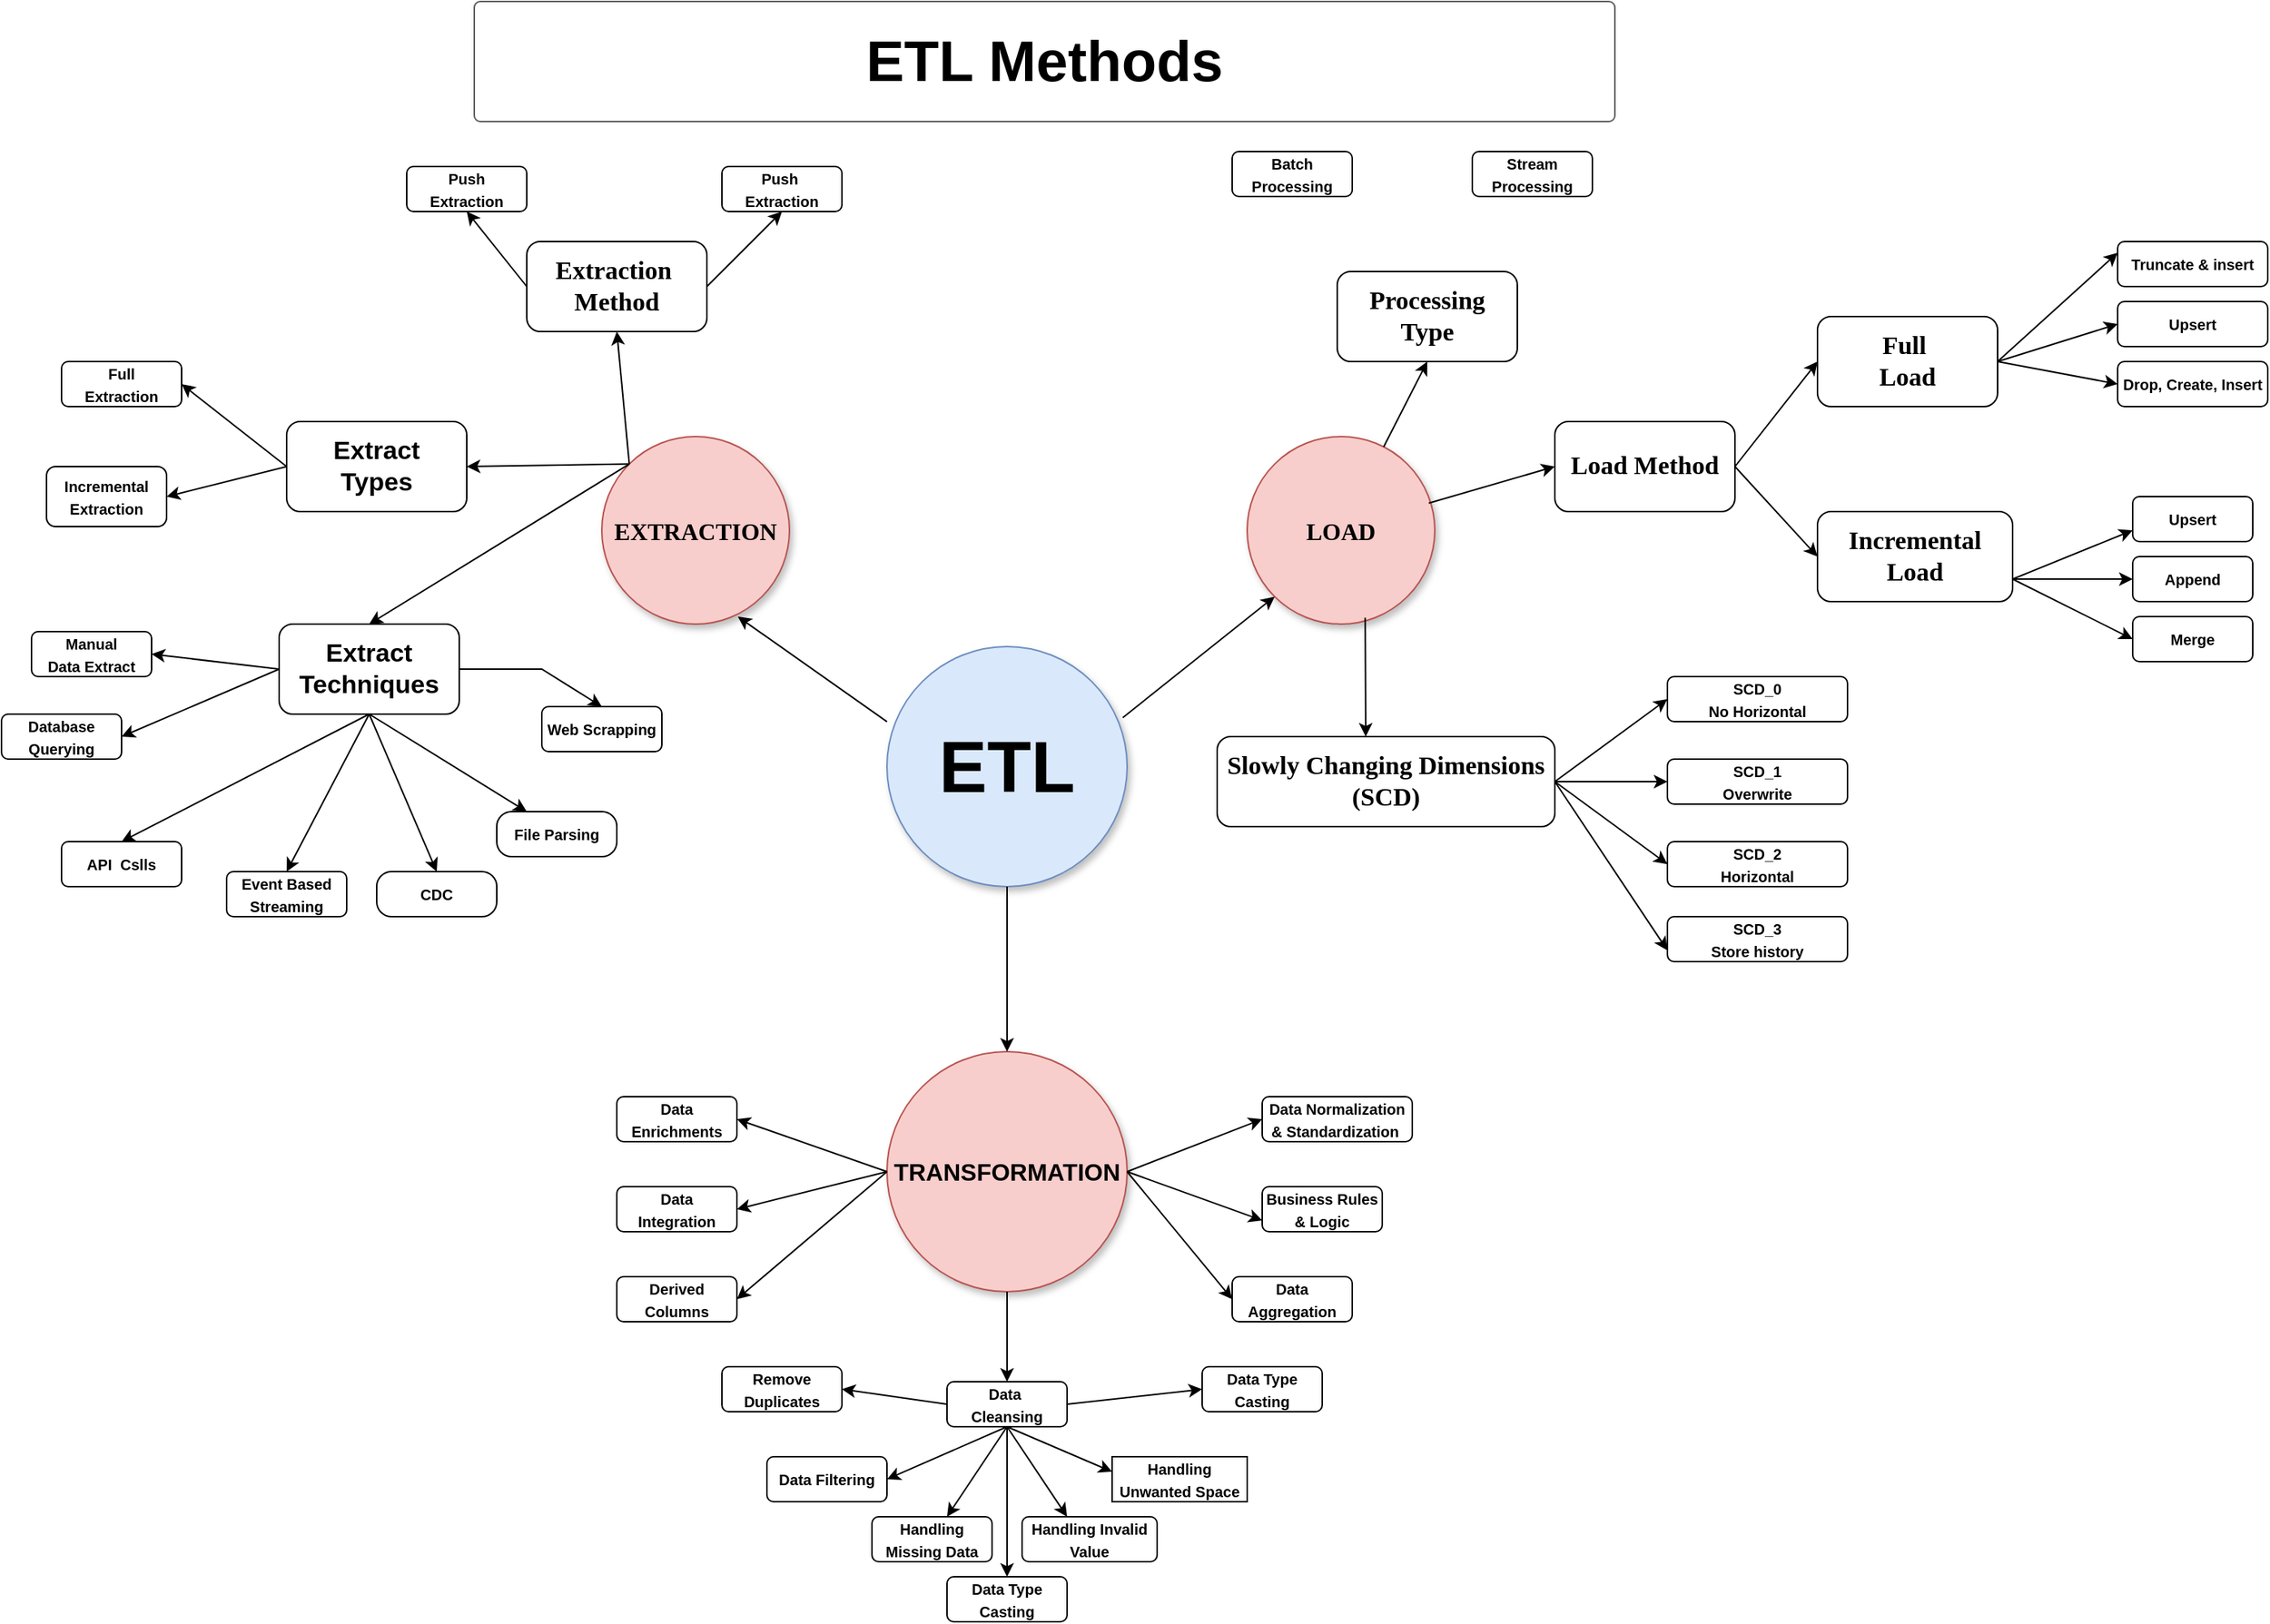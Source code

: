 <mxfile version="28.2.5">
  <diagram name="Page-1" id="6woV67Nvl-v79f2rpqvP">
    <mxGraphModel dx="1429" dy="809" grid="1" gridSize="10" guides="1" tooltips="1" connect="1" arrows="1" fold="1" page="1" pageScale="1" pageWidth="850" pageHeight="1100" math="0" shadow="0">
      <root>
        <mxCell id="0" />
        <mxCell id="1" parent="0" />
        <mxCell id="5tzD10YLgb73ClGAMn7X-1" value="" style="rounded=1;whiteSpace=wrap;html=1;fillColor=none;strokeColor=#5C5C5C;strokeWidth=1;arcSize=5;" vertex="1" parent="1">
          <mxGeometry x="495" y="10" width="760" height="80" as="geometry" />
        </mxCell>
        <mxCell id="5tzD10YLgb73ClGAMn7X-2" value="&lt;div style=&quot;text-align: left;&quot;&gt;&lt;span style=&quot;background-color: initial; font-size: 38px;&quot;&gt;&lt;b&gt;ETL Methods&lt;/b&gt;&lt;/span&gt;&lt;/div&gt;" style="text;html=1;strokeColor=none;fillColor=none;align=center;verticalAlign=middle;whiteSpace=wrap;rounded=0;" vertex="1" parent="1">
          <mxGeometry x="590" y="25" width="570" height="50" as="geometry" />
        </mxCell>
        <mxCell id="5tzD10YLgb73ClGAMn7X-4" value="&lt;b style=&quot;&quot;&gt;&lt;font style=&quot;font-size: 48px;&quot;&gt;ETL&lt;/font&gt;&lt;/b&gt;" style="ellipse;whiteSpace=wrap;html=1;aspect=fixed;fillColor=#dae8fc;strokeColor=#6c8ebf;shadow=1;" vertex="1" parent="1">
          <mxGeometry x="770" y="440" width="160" height="160" as="geometry" />
        </mxCell>
        <mxCell id="5tzD10YLgb73ClGAMn7X-6" value="&lt;font style=&quot;font-size: 16px;&quot; face=&quot;Times New Roman&quot;&gt;&lt;b&gt;LOAD&lt;/b&gt;&lt;/font&gt;" style="ellipse;whiteSpace=wrap;html=1;aspect=fixed;fillColor=#f8cecc;shadow=1;strokeColor=#b85450;" vertex="1" parent="1">
          <mxGeometry x="1010" y="300" width="125" height="125" as="geometry" />
        </mxCell>
        <mxCell id="5tzD10YLgb73ClGAMn7X-7" value="&lt;font face=&quot;Times New Roman&quot; style=&quot;font-size: 16px;&quot;&gt;&lt;b style=&quot;&quot;&gt;EXTRACTION&lt;/b&gt;&lt;/font&gt;" style="ellipse;whiteSpace=wrap;html=1;aspect=fixed;fillColor=#f8cecc;shadow=1;strokeColor=#b85450;" vertex="1" parent="1">
          <mxGeometry x="580" y="300" width="125" height="125" as="geometry" />
        </mxCell>
        <mxCell id="5tzD10YLgb73ClGAMn7X-9" value="" style="endArrow=classic;html=1;rounded=0;entryX=0;entryY=1;entryDx=0;entryDy=0;exitX=0.982;exitY=0.296;exitDx=0;exitDy=0;exitPerimeter=0;" edge="1" parent="1" source="5tzD10YLgb73ClGAMn7X-4" target="5tzD10YLgb73ClGAMn7X-6">
          <mxGeometry width="50" height="50" relative="1" as="geometry">
            <mxPoint x="930" y="570" as="sourcePoint" />
            <mxPoint x="1064" y="425" as="targetPoint" />
          </mxGeometry>
        </mxCell>
        <mxCell id="5tzD10YLgb73ClGAMn7X-10" value="" style="endArrow=classic;html=1;rounded=0;entryX=0.725;entryY=0.96;entryDx=0;entryDy=0;entryPerimeter=0;exitX=0;exitY=0.313;exitDx=0;exitDy=0;exitPerimeter=0;" edge="1" parent="1" source="5tzD10YLgb73ClGAMn7X-4" target="5tzD10YLgb73ClGAMn7X-7">
          <mxGeometry width="50" height="50" relative="1" as="geometry">
            <mxPoint x="790" y="570" as="sourcePoint" />
            <mxPoint x="844" y="480" as="targetPoint" />
            <Array as="points" />
          </mxGeometry>
        </mxCell>
        <mxCell id="5tzD10YLgb73ClGAMn7X-11" value="&lt;font style=&quot;font-size: 16px;&quot;&gt;&lt;b&gt;TRANSFORMATION&lt;/b&gt;&lt;/font&gt;" style="ellipse;whiteSpace=wrap;html=1;aspect=fixed;fillColor=#f8cecc;strokeColor=#b85450;shadow=1;" vertex="1" parent="1">
          <mxGeometry x="770" y="710" width="160" height="160" as="geometry" />
        </mxCell>
        <mxCell id="5tzD10YLgb73ClGAMn7X-13" value="&lt;b&gt;&lt;font style=&quot;font-size: 10px;&quot;&gt;Data&lt;/font&gt;&lt;/b&gt;&lt;div&gt;&lt;b&gt;&lt;font style=&quot;font-size: 10px;&quot;&gt;Enrichments&lt;/font&gt;&lt;/b&gt;&lt;/div&gt;" style="rounded=1;whiteSpace=wrap;html=1;fillColor=none;" vertex="1" parent="1">
          <mxGeometry x="590" y="740" width="80" height="30" as="geometry" />
        </mxCell>
        <mxCell id="5tzD10YLgb73ClGAMn7X-14" value="&lt;font size=&quot;1&quot;&gt;&lt;b&gt;Data Normalization&lt;/b&gt;&lt;/font&gt;&lt;div&gt;&lt;b&gt;&lt;font size=&quot;1&quot;&gt;&amp;amp;&amp;nbsp;&lt;/font&gt;&lt;span style=&quot;font-size: x-small; background-color: transparent; color: light-dark(rgb(0, 0, 0), rgb(255, 255, 255));&quot;&gt;Standardization&amp;nbsp;&lt;/span&gt;&lt;/b&gt;&lt;/div&gt;" style="rounded=1;whiteSpace=wrap;html=1;fillColor=none;" vertex="1" parent="1">
          <mxGeometry x="1020" y="740" width="100" height="30" as="geometry" />
        </mxCell>
        <mxCell id="5tzD10YLgb73ClGAMn7X-15" value="&lt;span style=&quot;font-weight: 700;&quot;&gt;&lt;font face=&quot;Helvetica&quot; style=&quot;font-size: 10px;&quot;&gt;Business Rules &amp;amp; Logic&lt;/font&gt;&lt;/span&gt;" style="rounded=1;whiteSpace=wrap;html=1;fillColor=none;" vertex="1" parent="1">
          <mxGeometry x="1020" y="800" width="80" height="30" as="geometry" />
        </mxCell>
        <mxCell id="5tzD10YLgb73ClGAMn7X-16" value="&lt;b&gt;&lt;font style=&quot;font-size: 10px;&quot;&gt;Data&lt;/font&gt;&lt;/b&gt;&lt;div&gt;&lt;b&gt;&lt;font style=&quot;font-size: 10px;&quot;&gt;Integration&lt;/font&gt;&lt;/b&gt;&lt;/div&gt;" style="rounded=1;whiteSpace=wrap;html=1;fillColor=none;" vertex="1" parent="1">
          <mxGeometry x="590" y="800" width="80" height="30" as="geometry" />
        </mxCell>
        <mxCell id="5tzD10YLgb73ClGAMn7X-17" value="&lt;b&gt;&lt;font style=&quot;font-size: 10px;&quot;&gt;Derived&lt;/font&gt;&lt;/b&gt;&lt;div&gt;&lt;b&gt;&lt;font style=&quot;font-size: 10px;&quot;&gt;Columns&lt;/font&gt;&lt;/b&gt;&lt;/div&gt;" style="rounded=1;whiteSpace=wrap;html=1;fillColor=none;" vertex="1" parent="1">
          <mxGeometry x="590" y="860" width="80" height="30" as="geometry" />
        </mxCell>
        <mxCell id="5tzD10YLgb73ClGAMn7X-18" value="&lt;font style=&quot;font-size: 10px;&quot;&gt;&lt;b&gt;Data&amp;nbsp;&lt;/b&gt;&lt;/font&gt;&lt;div&gt;&lt;font style=&quot;font-size: 10px;&quot;&gt;&lt;b&gt;Cleansing&lt;/b&gt;&lt;/font&gt;&lt;/div&gt;" style="rounded=1;whiteSpace=wrap;html=1;fillColor=none;" vertex="1" parent="1">
          <mxGeometry x="810" y="930" width="80" height="30" as="geometry" />
        </mxCell>
        <mxCell id="5tzD10YLgb73ClGAMn7X-19" value="&lt;font style=&quot;font-size: 10px;&quot;&gt;&lt;b&gt;Data&lt;/b&gt;&lt;/font&gt;&lt;div&gt;&lt;font style=&quot;font-size: 10px;&quot;&gt;&lt;b&gt;Aggregation&lt;/b&gt;&lt;/font&gt;&lt;/div&gt;" style="rounded=1;whiteSpace=wrap;html=1;fillColor=none;" vertex="1" parent="1">
          <mxGeometry x="1000" y="860" width="80" height="30" as="geometry" />
        </mxCell>
        <mxCell id="5tzD10YLgb73ClGAMn7X-20" value="" style="endArrow=classic;html=1;rounded=0;exitX=0.5;exitY=1;exitDx=0;exitDy=0;" edge="1" parent="1" source="5tzD10YLgb73ClGAMn7X-4">
          <mxGeometry width="50" height="50" relative="1" as="geometry">
            <mxPoint x="640" y="660" as="sourcePoint" />
            <mxPoint x="850" y="710" as="targetPoint" />
          </mxGeometry>
        </mxCell>
        <mxCell id="5tzD10YLgb73ClGAMn7X-22" value="&lt;font style=&quot;font-size: 10px;&quot;&gt;&lt;b&gt;Remove&lt;/b&gt;&lt;/font&gt;&lt;div&gt;&lt;font style=&quot;font-size: 10px;&quot;&gt;&lt;b&gt;Duplicates&lt;/b&gt;&lt;/font&gt;&lt;/div&gt;" style="rounded=1;whiteSpace=wrap;html=1;fillColor=none;" vertex="1" parent="1">
          <mxGeometry x="660" y="920" width="80" height="30" as="geometry" />
        </mxCell>
        <mxCell id="5tzD10YLgb73ClGAMn7X-23" value="&lt;font style=&quot;font-size: 10px;&quot;&gt;&lt;b&gt;Data Type Casting&lt;/b&gt;&lt;/font&gt;" style="rounded=1;whiteSpace=wrap;html=1;fillColor=none;" vertex="1" parent="1">
          <mxGeometry x="980" y="920" width="80" height="30" as="geometry" />
        </mxCell>
        <mxCell id="5tzD10YLgb73ClGAMn7X-24" value="&lt;font style=&quot;font-size: 10px;&quot;&gt;&lt;b&gt;Handling&lt;/b&gt;&lt;/font&gt;&lt;div&gt;&lt;font style=&quot;font-size: 10px;&quot;&gt;&lt;b&gt;Unwanted Space&lt;/b&gt;&lt;/font&gt;&lt;/div&gt;" style="rounded=1;whiteSpace=wrap;html=1;arcSize=0;fillColor=none;" vertex="1" parent="1">
          <mxGeometry x="920" y="980" width="90" height="30" as="geometry" />
        </mxCell>
        <mxCell id="5tzD10YLgb73ClGAMn7X-25" value="&lt;font style=&quot;font-size: 10px;&quot;&gt;&lt;b&gt;Handling Invalid Value&lt;/b&gt;&lt;/font&gt;" style="rounded=1;whiteSpace=wrap;html=1;fillColor=none;" vertex="1" parent="1">
          <mxGeometry x="860" y="1020" width="90" height="30" as="geometry" />
        </mxCell>
        <mxCell id="5tzD10YLgb73ClGAMn7X-26" value="&lt;font style=&quot;font-size: 10px;&quot;&gt;&lt;b&gt;Handling Missing Data&lt;/b&gt;&lt;/font&gt;" style="rounded=1;whiteSpace=wrap;html=1;fillColor=none;" vertex="1" parent="1">
          <mxGeometry x="760" y="1020" width="80" height="30" as="geometry" />
        </mxCell>
        <mxCell id="5tzD10YLgb73ClGAMn7X-27" value="&lt;font style=&quot;font-size: 10px;&quot;&gt;&lt;b&gt;Data&amp;nbsp;&lt;/b&gt;&lt;/font&gt;&lt;b style=&quot;font-size: 10px; background-color: transparent; color: light-dark(rgb(0, 0, 0), rgb(255, 255, 255));&quot;&gt;Filtering&lt;/b&gt;" style="rounded=1;whiteSpace=wrap;html=1;fillColor=none;" vertex="1" parent="1">
          <mxGeometry x="690" y="980" width="80" height="30" as="geometry" />
        </mxCell>
        <mxCell id="5tzD10YLgb73ClGAMn7X-32" value="&lt;font style=&quot;font-size: 17px;&quot;&gt;&lt;b style=&quot;&quot;&gt;Extract&lt;/b&gt;&lt;/font&gt;&lt;div&gt;&lt;font style=&quot;font-size: 17px;&quot;&gt;&lt;b style=&quot;&quot;&gt;Types&lt;/b&gt;&lt;/font&gt;&lt;/div&gt;" style="rounded=1;whiteSpace=wrap;html=1;fillColor=none;" vertex="1" parent="1">
          <mxGeometry x="370" y="290" width="120" height="60" as="geometry" />
        </mxCell>
        <mxCell id="5tzD10YLgb73ClGAMn7X-33" value="&lt;font style=&quot;font-size: 17px;&quot;&gt;&lt;b style=&quot;&quot;&gt;Extract Techniques&lt;/b&gt;&lt;/font&gt;" style="rounded=1;whiteSpace=wrap;html=1;fillColor=none;" vertex="1" parent="1">
          <mxGeometry x="365" y="425" width="120" height="60" as="geometry" />
        </mxCell>
        <mxCell id="5tzD10YLgb73ClGAMn7X-34" value="&lt;font style=&quot;font-size: 10px;&quot;&gt;&lt;b&gt;File Parsing&lt;/b&gt;&lt;/font&gt;" style="rounded=1;whiteSpace=wrap;html=1;arcSize=33;fillColor=none;" vertex="1" parent="1">
          <mxGeometry x="510" y="550" width="80" height="30" as="geometry" />
        </mxCell>
        <mxCell id="5tzD10YLgb73ClGAMn7X-35" value="&lt;font style=&quot;font-size: 10px;&quot;&gt;&lt;b&gt;Event Based&lt;/b&gt;&lt;/font&gt;&lt;div&gt;&lt;font style=&quot;font-size: 10px;&quot;&gt;&lt;b&gt;Streaming&lt;/b&gt;&lt;/font&gt;&lt;/div&gt;" style="rounded=1;whiteSpace=wrap;html=1;direction=west;fillColor=none;" vertex="1" parent="1">
          <mxGeometry x="330" y="590" width="80" height="30" as="geometry" />
        </mxCell>
        <mxCell id="5tzD10YLgb73ClGAMn7X-36" value="&lt;font style=&quot;font-size: 10px;&quot;&gt;&lt;b&gt;API&amp;nbsp; Cslls&lt;/b&gt;&lt;/font&gt;" style="rounded=1;whiteSpace=wrap;html=1;fillColor=none;" vertex="1" parent="1">
          <mxGeometry x="220" y="570" width="80" height="30" as="geometry" />
        </mxCell>
        <mxCell id="5tzD10YLgb73ClGAMn7X-37" value="&lt;font style=&quot;font-size: 10px;&quot;&gt;&lt;b&gt;Database Querying&lt;/b&gt;&lt;/font&gt;" style="rounded=1;whiteSpace=wrap;html=1;fillColor=none;" vertex="1" parent="1">
          <mxGeometry x="180" y="485" width="80" height="30" as="geometry" />
        </mxCell>
        <mxCell id="5tzD10YLgb73ClGAMn7X-38" value="&lt;font style=&quot;font-size: 10px;&quot;&gt;&lt;b&gt;Manual&lt;/b&gt;&lt;/font&gt;&lt;div&gt;&lt;font style=&quot;font-size: 10px;&quot;&gt;&lt;b&gt;Data Extract&lt;/b&gt;&lt;/font&gt;&lt;/div&gt;" style="rounded=1;whiteSpace=wrap;html=1;fillColor=none;" vertex="1" parent="1">
          <mxGeometry x="200" y="430" width="80" height="30" as="geometry" />
        </mxCell>
        <mxCell id="5tzD10YLgb73ClGAMn7X-39" value="&lt;font style=&quot;font-size: 10px;&quot;&gt;&lt;b&gt;Web Scrapping&lt;/b&gt;&lt;/font&gt;" style="rounded=1;whiteSpace=wrap;html=1;fillColor=none;" vertex="1" parent="1">
          <mxGeometry x="540" y="480" width="80" height="30" as="geometry" />
        </mxCell>
        <mxCell id="5tzD10YLgb73ClGAMn7X-40" value="&lt;font style=&quot;font-size: 10px;&quot;&gt;&lt;b&gt;CDC&lt;/b&gt;&lt;/font&gt;" style="rounded=1;whiteSpace=wrap;html=1;arcSize=33;fillColor=none;" vertex="1" parent="1">
          <mxGeometry x="430" y="590" width="80" height="30" as="geometry" />
        </mxCell>
        <mxCell id="5tzD10YLgb73ClGAMn7X-43" value="&lt;font face=&quot;Verdana&quot; style=&quot;font-size: 17px;&quot;&gt;&lt;b style=&quot;&quot;&gt;Extraction&amp;nbsp;&lt;/b&gt;&lt;/font&gt;&lt;div&gt;&lt;font face=&quot;Verdana&quot; style=&quot;font-size: 17px;&quot;&gt;&lt;b style=&quot;&quot;&gt;Method&lt;/b&gt;&lt;/font&gt;&lt;/div&gt;" style="rounded=1;whiteSpace=wrap;html=1;fillColor=none;" vertex="1" parent="1">
          <mxGeometry x="530" y="170" width="120" height="60" as="geometry" />
        </mxCell>
        <mxCell id="5tzD10YLgb73ClGAMn7X-44" value="&lt;font style=&quot;font-size: 10px;&quot;&gt;&lt;b&gt;Push&lt;/b&gt;&lt;/font&gt;&lt;div&gt;&lt;font style=&quot;font-size: 10px;&quot;&gt;&lt;b&gt;Extraction&lt;/b&gt;&lt;/font&gt;&lt;/div&gt;" style="rounded=1;whiteSpace=wrap;html=1;fillColor=none;" vertex="1" parent="1">
          <mxGeometry x="450" y="120" width="80" height="30" as="geometry" />
        </mxCell>
        <mxCell id="5tzD10YLgb73ClGAMn7X-45" value="&lt;font style=&quot;font-size: 10px;&quot;&gt;&lt;b&gt;Push&amp;nbsp;&lt;/b&gt;&lt;/font&gt;&lt;div&gt;&lt;font style=&quot;font-size: 10px;&quot;&gt;&lt;b&gt;Extraction&lt;/b&gt;&lt;/font&gt;&lt;/div&gt;" style="rounded=1;whiteSpace=wrap;html=1;fillColor=none;" vertex="1" parent="1">
          <mxGeometry x="660" y="120" width="80" height="30" as="geometry" />
        </mxCell>
        <mxCell id="5tzD10YLgb73ClGAMn7X-47" value="&lt;font style=&quot;font-size: 10px;&quot;&gt;&lt;b&gt;Full&lt;/b&gt;&lt;/font&gt;&lt;div&gt;&lt;font style=&quot;font-size: 10px;&quot;&gt;&lt;b&gt;Extraction&lt;/b&gt;&lt;/font&gt;&lt;/div&gt;" style="rounded=1;whiteSpace=wrap;html=1;fillColor=none;" vertex="1" parent="1">
          <mxGeometry x="220" y="250" width="80" height="30" as="geometry" />
        </mxCell>
        <mxCell id="5tzD10YLgb73ClGAMn7X-48" value="&lt;font style=&quot;font-size: 10px;&quot;&gt;&lt;b&gt;Incremental Extraction&lt;/b&gt;&lt;/font&gt;" style="rounded=1;whiteSpace=wrap;html=1;fillColor=none;" vertex="1" parent="1">
          <mxGeometry x="210" y="320" width="80" height="40" as="geometry" />
        </mxCell>
        <mxCell id="5tzD10YLgb73ClGAMn7X-50" value="" style="endArrow=classic;html=1;rounded=0;exitX=1;exitY=0.5;exitDx=0;exitDy=0;entryX=0.5;entryY=0;entryDx=0;entryDy=0;" edge="1" parent="1" source="5tzD10YLgb73ClGAMn7X-33" target="5tzD10YLgb73ClGAMn7X-39">
          <mxGeometry width="50" height="50" relative="1" as="geometry">
            <mxPoint x="820" y="430" as="sourcePoint" />
            <mxPoint x="870" y="380" as="targetPoint" />
            <Array as="points">
              <mxPoint x="540" y="455" />
            </Array>
          </mxGeometry>
        </mxCell>
        <mxCell id="5tzD10YLgb73ClGAMn7X-51" value="" style="endArrow=classic;html=1;rounded=0;exitX=0;exitY=0.5;exitDx=0;exitDy=0;entryX=1;entryY=0.5;entryDx=0;entryDy=0;" edge="1" parent="1" source="5tzD10YLgb73ClGAMn7X-32" target="5tzD10YLgb73ClGAMn7X-48">
          <mxGeometry width="50" height="50" relative="1" as="geometry">
            <mxPoint x="820" y="430" as="sourcePoint" />
            <mxPoint x="870" y="380" as="targetPoint" />
          </mxGeometry>
        </mxCell>
        <mxCell id="5tzD10YLgb73ClGAMn7X-52" value="" style="endArrow=classic;html=1;rounded=0;exitX=0;exitY=0.5;exitDx=0;exitDy=0;entryX=1;entryY=0.5;entryDx=0;entryDy=0;" edge="1" parent="1" source="5tzD10YLgb73ClGAMn7X-32" target="5tzD10YLgb73ClGAMn7X-47">
          <mxGeometry width="50" height="50" relative="1" as="geometry">
            <mxPoint x="820" y="430" as="sourcePoint" />
            <mxPoint x="870" y="380" as="targetPoint" />
          </mxGeometry>
        </mxCell>
        <mxCell id="5tzD10YLgb73ClGAMn7X-54" value="" style="endArrow=classic;html=1;rounded=0;exitX=0;exitY=0.5;exitDx=0;exitDy=0;entryX=0.5;entryY=1;entryDx=0;entryDy=0;" edge="1" parent="1" source="5tzD10YLgb73ClGAMn7X-43" target="5tzD10YLgb73ClGAMn7X-44">
          <mxGeometry width="50" height="50" relative="1" as="geometry">
            <mxPoint x="820" y="430" as="sourcePoint" />
            <mxPoint x="870" y="380" as="targetPoint" />
          </mxGeometry>
        </mxCell>
        <mxCell id="5tzD10YLgb73ClGAMn7X-55" value="" style="endArrow=classic;html=1;rounded=0;exitX=1;exitY=0.5;exitDx=0;exitDy=0;entryX=0.5;entryY=1;entryDx=0;entryDy=0;" edge="1" parent="1" source="5tzD10YLgb73ClGAMn7X-43" target="5tzD10YLgb73ClGAMn7X-45">
          <mxGeometry width="50" height="50" relative="1" as="geometry">
            <mxPoint x="820" y="430" as="sourcePoint" />
            <mxPoint x="870" y="380" as="targetPoint" />
          </mxGeometry>
        </mxCell>
        <mxCell id="5tzD10YLgb73ClGAMn7X-56" value="" style="endArrow=classic;html=1;rounded=0;exitX=0.5;exitY=1;exitDx=0;exitDy=0;entryX=0.5;entryY=0;entryDx=0;entryDy=0;" edge="1" parent="1" source="5tzD10YLgb73ClGAMn7X-33" target="5tzD10YLgb73ClGAMn7X-36">
          <mxGeometry width="50" height="50" relative="1" as="geometry">
            <mxPoint x="820" y="430" as="sourcePoint" />
            <mxPoint x="870" y="380" as="targetPoint" />
          </mxGeometry>
        </mxCell>
        <mxCell id="5tzD10YLgb73ClGAMn7X-57" value="" style="endArrow=classic;html=1;rounded=0;exitX=0.5;exitY=1;exitDx=0;exitDy=0;entryX=0.5;entryY=0;entryDx=0;entryDy=0;" edge="1" parent="1" source="5tzD10YLgb73ClGAMn7X-33" target="5tzD10YLgb73ClGAMn7X-40">
          <mxGeometry width="50" height="50" relative="1" as="geometry">
            <mxPoint x="820" y="430" as="sourcePoint" />
            <mxPoint x="870" y="380" as="targetPoint" />
          </mxGeometry>
        </mxCell>
        <mxCell id="5tzD10YLgb73ClGAMn7X-58" value="" style="endArrow=classic;html=1;rounded=0;entryX=0.25;entryY=0;entryDx=0;entryDy=0;exitX=0.5;exitY=1;exitDx=0;exitDy=0;" edge="1" parent="1" source="5tzD10YLgb73ClGAMn7X-33" target="5tzD10YLgb73ClGAMn7X-34">
          <mxGeometry width="50" height="50" relative="1" as="geometry">
            <mxPoint x="430" y="490" as="sourcePoint" />
            <mxPoint x="870" y="380" as="targetPoint" />
          </mxGeometry>
        </mxCell>
        <mxCell id="5tzD10YLgb73ClGAMn7X-59" value="" style="endArrow=classic;html=1;rounded=0;entryX=0.5;entryY=1;entryDx=0;entryDy=0;exitX=0.5;exitY=1;exitDx=0;exitDy=0;" edge="1" parent="1" source="5tzD10YLgb73ClGAMn7X-33" target="5tzD10YLgb73ClGAMn7X-35">
          <mxGeometry width="50" height="50" relative="1" as="geometry">
            <mxPoint x="420" y="490" as="sourcePoint" />
            <mxPoint x="360" y="665" as="targetPoint" />
          </mxGeometry>
        </mxCell>
        <mxCell id="5tzD10YLgb73ClGAMn7X-60" value="" style="endArrow=classic;html=1;rounded=0;exitX=0;exitY=0.5;exitDx=0;exitDy=0;entryX=1;entryY=0.5;entryDx=0;entryDy=0;exitPerimeter=0;" edge="1" parent="1" source="5tzD10YLgb73ClGAMn7X-33" target="5tzD10YLgb73ClGAMn7X-38">
          <mxGeometry width="50" height="50" relative="1" as="geometry">
            <mxPoint x="380" y="440" as="sourcePoint" />
            <mxPoint x="310" y="475" as="targetPoint" />
          </mxGeometry>
        </mxCell>
        <mxCell id="5tzD10YLgb73ClGAMn7X-61" value="" style="endArrow=classic;html=1;rounded=0;exitX=0;exitY=0.5;exitDx=0;exitDy=0;entryX=1;entryY=0.5;entryDx=0;entryDy=0;" edge="1" parent="1" source="5tzD10YLgb73ClGAMn7X-33" target="5tzD10YLgb73ClGAMn7X-37">
          <mxGeometry width="50" height="50" relative="1" as="geometry">
            <mxPoint x="330" y="530" as="sourcePoint" />
            <mxPoint x="260" y="565" as="targetPoint" />
          </mxGeometry>
        </mxCell>
        <mxCell id="5tzD10YLgb73ClGAMn7X-62" value="" style="endArrow=classic;html=1;rounded=0;exitX=0;exitY=0.5;exitDx=0;exitDy=0;entryX=1;entryY=0.5;entryDx=0;entryDy=0;" edge="1" parent="1" source="5tzD10YLgb73ClGAMn7X-11" target="5tzD10YLgb73ClGAMn7X-13">
          <mxGeometry width="50" height="50" relative="1" as="geometry">
            <mxPoint x="820" y="650" as="sourcePoint" />
            <mxPoint x="870" y="600" as="targetPoint" />
          </mxGeometry>
        </mxCell>
        <mxCell id="5tzD10YLgb73ClGAMn7X-63" value="" style="endArrow=classic;html=1;rounded=0;exitX=0;exitY=0.5;exitDx=0;exitDy=0;entryX=1;entryY=0.5;entryDx=0;entryDy=0;" edge="1" parent="1" source="5tzD10YLgb73ClGAMn7X-11" target="5tzD10YLgb73ClGAMn7X-16">
          <mxGeometry width="50" height="50" relative="1" as="geometry">
            <mxPoint x="780" y="830" as="sourcePoint" />
            <mxPoint x="710" y="865" as="targetPoint" />
          </mxGeometry>
        </mxCell>
        <mxCell id="5tzD10YLgb73ClGAMn7X-64" value="" style="endArrow=classic;html=1;rounded=0;exitX=0;exitY=0.5;exitDx=0;exitDy=0;entryX=1;entryY=0.5;entryDx=0;entryDy=0;" edge="1" parent="1" source="5tzD10YLgb73ClGAMn7X-11" target="5tzD10YLgb73ClGAMn7X-17">
          <mxGeometry width="50" height="50" relative="1" as="geometry">
            <mxPoint x="770" y="800" as="sourcePoint" />
            <mxPoint x="700" y="835" as="targetPoint" />
          </mxGeometry>
        </mxCell>
        <mxCell id="5tzD10YLgb73ClGAMn7X-66" value="" style="endArrow=classic;html=1;rounded=0;entryX=0.5;entryY=0;entryDx=0;entryDy=0;exitX=0.5;exitY=1;exitDx=0;exitDy=0;" edge="1" parent="1" source="5tzD10YLgb73ClGAMn7X-11" target="5tzD10YLgb73ClGAMn7X-18">
          <mxGeometry width="50" height="50" relative="1" as="geometry">
            <mxPoint x="1280" y="700" as="sourcePoint" />
            <mxPoint x="870" y="600" as="targetPoint" />
          </mxGeometry>
        </mxCell>
        <mxCell id="5tzD10YLgb73ClGAMn7X-67" value="" style="endArrow=classic;html=1;rounded=0;entryX=0;entryY=0.5;entryDx=0;entryDy=0;exitX=1;exitY=0.5;exitDx=0;exitDy=0;" edge="1" parent="1" source="5tzD10YLgb73ClGAMn7X-11" target="5tzD10YLgb73ClGAMn7X-19">
          <mxGeometry width="50" height="50" relative="1" as="geometry">
            <mxPoint x="950" y="860" as="sourcePoint" />
            <mxPoint x="950" y="920" as="targetPoint" />
          </mxGeometry>
        </mxCell>
        <mxCell id="5tzD10YLgb73ClGAMn7X-68" value="" style="endArrow=classic;html=1;rounded=0;entryX=0;entryY=0.75;entryDx=0;entryDy=0;exitX=1;exitY=0.5;exitDx=0;exitDy=0;" edge="1" parent="1" source="5tzD10YLgb73ClGAMn7X-11" target="5tzD10YLgb73ClGAMn7X-15">
          <mxGeometry width="50" height="50" relative="1" as="geometry">
            <mxPoint x="970" y="810" as="sourcePoint" />
            <mxPoint x="970" y="870" as="targetPoint" />
          </mxGeometry>
        </mxCell>
        <mxCell id="5tzD10YLgb73ClGAMn7X-69" value="" style="endArrow=classic;html=1;rounded=0;entryX=0;entryY=0.5;entryDx=0;entryDy=0;exitX=1;exitY=0.5;exitDx=0;exitDy=0;" edge="1" parent="1" source="5tzD10YLgb73ClGAMn7X-11" target="5tzD10YLgb73ClGAMn7X-14">
          <mxGeometry width="50" height="50" relative="1" as="geometry">
            <mxPoint x="960" y="800" as="sourcePoint" />
            <mxPoint x="960" y="860" as="targetPoint" />
          </mxGeometry>
        </mxCell>
        <mxCell id="5tzD10YLgb73ClGAMn7X-70" value="" style="endArrow=classic;html=1;rounded=0;exitX=0.5;exitY=1;exitDx=0;exitDy=0;" edge="1" parent="1" source="5tzD10YLgb73ClGAMn7X-18">
          <mxGeometry width="50" height="50" relative="1" as="geometry">
            <mxPoint x="850" y="1000" as="sourcePoint" />
            <mxPoint x="810" y="1020" as="targetPoint" />
          </mxGeometry>
        </mxCell>
        <mxCell id="5tzD10YLgb73ClGAMn7X-71" value="" style="endArrow=classic;html=1;rounded=0;exitX=0.5;exitY=1;exitDx=0;exitDy=0;" edge="1" parent="1" source="5tzD10YLgb73ClGAMn7X-18">
          <mxGeometry width="50" height="50" relative="1" as="geometry">
            <mxPoint x="930" y="990" as="sourcePoint" />
            <mxPoint x="890" y="1020" as="targetPoint" />
          </mxGeometry>
        </mxCell>
        <mxCell id="5tzD10YLgb73ClGAMn7X-72" value="" style="endArrow=classic;html=1;rounded=0;entryX=0;entryY=0.333;entryDx=0;entryDy=0;exitX=0.5;exitY=1;exitDx=0;exitDy=0;entryPerimeter=0;" edge="1" parent="1" source="5tzD10YLgb73ClGAMn7X-18" target="5tzD10YLgb73ClGAMn7X-24">
          <mxGeometry width="50" height="50" relative="1" as="geometry">
            <mxPoint x="900" y="960" as="sourcePoint" />
            <mxPoint x="850" y="1040" as="targetPoint" />
          </mxGeometry>
        </mxCell>
        <mxCell id="5tzD10YLgb73ClGAMn7X-73" value="" style="endArrow=classic;html=1;rounded=0;entryX=1;entryY=0.5;entryDx=0;entryDy=0;exitX=0.5;exitY=1;exitDx=0;exitDy=0;" edge="1" parent="1" source="5tzD10YLgb73ClGAMn7X-18" target="5tzD10YLgb73ClGAMn7X-27">
          <mxGeometry width="50" height="50" relative="1" as="geometry">
            <mxPoint x="850" y="970" as="sourcePoint" />
            <mxPoint x="800" y="1050" as="targetPoint" />
          </mxGeometry>
        </mxCell>
        <mxCell id="5tzD10YLgb73ClGAMn7X-74" value="" style="endArrow=classic;html=1;rounded=0;entryX=1;entryY=0.5;entryDx=0;entryDy=0;" edge="1" parent="1" target="5tzD10YLgb73ClGAMn7X-22">
          <mxGeometry width="50" height="50" relative="1" as="geometry">
            <mxPoint x="810" y="945" as="sourcePoint" />
            <mxPoint x="760" y="1020" as="targetPoint" />
          </mxGeometry>
        </mxCell>
        <mxCell id="5tzD10YLgb73ClGAMn7X-75" value="" style="endArrow=classic;html=1;rounded=0;entryX=0;entryY=0.5;entryDx=0;entryDy=0;exitX=1;exitY=0.5;exitDx=0;exitDy=0;" edge="1" parent="1" source="5tzD10YLgb73ClGAMn7X-18" target="5tzD10YLgb73ClGAMn7X-23">
          <mxGeometry width="50" height="50" relative="1" as="geometry">
            <mxPoint x="1440" y="930" as="sourcePoint" />
            <mxPoint x="1390" y="1010" as="targetPoint" />
          </mxGeometry>
        </mxCell>
        <mxCell id="5tzD10YLgb73ClGAMn7X-77" value="" style="endArrow=classic;html=1;rounded=0;" edge="1" parent="1">
          <mxGeometry width="50" height="50" relative="1" as="geometry">
            <mxPoint x="850" y="960" as="sourcePoint" />
            <mxPoint x="850" y="1060" as="targetPoint" />
          </mxGeometry>
        </mxCell>
        <mxCell id="5tzD10YLgb73ClGAMn7X-78" value="&lt;span style=&quot;font-size: 10px;&quot;&gt;&lt;b&gt;Data Type Casting&lt;/b&gt;&lt;/span&gt;" style="rounded=1;whiteSpace=wrap;html=1;fillColor=none;" vertex="1" parent="1">
          <mxGeometry x="810" y="1060" width="80" height="30" as="geometry" />
        </mxCell>
        <mxCell id="5tzD10YLgb73ClGAMn7X-79" value="" style="endArrow=classic;html=1;rounded=0;entryX=0.5;entryY=1;entryDx=0;entryDy=0;exitX=0;exitY=0;exitDx=0;exitDy=0;" edge="1" parent="1" source="5tzD10YLgb73ClGAMn7X-7" target="5tzD10YLgb73ClGAMn7X-43">
          <mxGeometry width="50" height="50" relative="1" as="geometry">
            <mxPoint x="626" y="300" as="sourcePoint" />
            <mxPoint x="290" y="390" as="targetPoint" />
          </mxGeometry>
        </mxCell>
        <mxCell id="5tzD10YLgb73ClGAMn7X-80" value="" style="endArrow=classic;html=1;rounded=0;entryX=0.5;entryY=0;entryDx=0;entryDy=0;exitX=0;exitY=0;exitDx=0;exitDy=0;" edge="1" parent="1" source="5tzD10YLgb73ClGAMn7X-7" target="5tzD10YLgb73ClGAMn7X-33">
          <mxGeometry width="50" height="50" relative="1" as="geometry">
            <mxPoint x="590" y="330" as="sourcePoint" />
            <mxPoint x="290" y="390" as="targetPoint" />
          </mxGeometry>
        </mxCell>
        <mxCell id="5tzD10YLgb73ClGAMn7X-81" value="" style="endArrow=classic;html=1;rounded=0;exitX=0;exitY=0;exitDx=0;exitDy=0;entryX=1;entryY=0.5;entryDx=0;entryDy=0;" edge="1" parent="1" source="5tzD10YLgb73ClGAMn7X-7" target="5tzD10YLgb73ClGAMn7X-32">
          <mxGeometry width="50" height="50" relative="1" as="geometry">
            <mxPoint x="240" y="440" as="sourcePoint" />
            <mxPoint x="290" y="390" as="targetPoint" />
          </mxGeometry>
        </mxCell>
        <mxCell id="5tzD10YLgb73ClGAMn7X-82" value="&lt;font style=&quot;font-size: 17px;&quot; face=&quot;Verdana&quot;&gt;&lt;b&gt;Processing&lt;/b&gt;&lt;/font&gt;&lt;div&gt;&lt;font style=&quot;font-size: 17px;&quot; face=&quot;Verdana&quot;&gt;&lt;b&gt;Type&lt;/b&gt;&lt;/font&gt;&lt;/div&gt;" style="rounded=1;whiteSpace=wrap;html=1;fillColor=none;" vertex="1" parent="1">
          <mxGeometry x="1070" y="190" width="120" height="60" as="geometry" />
        </mxCell>
        <mxCell id="5tzD10YLgb73ClGAMn7X-83" value="&lt;font style=&quot;font-size: 17px;&quot; face=&quot;Verdana&quot;&gt;&lt;b style=&quot;&quot;&gt;Load Method&lt;/b&gt;&lt;/font&gt;" style="rounded=1;whiteSpace=wrap;html=1;fillColor=none;" vertex="1" parent="1">
          <mxGeometry x="1215" y="290" width="120" height="60" as="geometry" />
        </mxCell>
        <mxCell id="5tzD10YLgb73ClGAMn7X-84" value="&lt;font style=&quot;font-size: 17px;&quot; face=&quot;Verdana&quot;&gt;&lt;b style=&quot;&quot;&gt;Slowly Changing Dimensions (SCD)&lt;/b&gt;&lt;/font&gt;" style="rounded=1;whiteSpace=wrap;html=1;fillColor=none;" vertex="1" parent="1">
          <mxGeometry x="990" y="500" width="225" height="60" as="geometry" />
        </mxCell>
        <mxCell id="5tzD10YLgb73ClGAMn7X-85" value="&lt;span style=&quot;font-size: 10px;&quot;&gt;&lt;b&gt;Stream Processing&lt;/b&gt;&lt;/span&gt;" style="rounded=1;whiteSpace=wrap;html=1;fillColor=none;" vertex="1" parent="1">
          <mxGeometry x="1160" y="110" width="80" height="30" as="geometry" />
        </mxCell>
        <mxCell id="5tzD10YLgb73ClGAMn7X-86" value="&lt;span style=&quot;font-size: 10px;&quot;&gt;&lt;b&gt;Batch Processing&lt;/b&gt;&lt;/span&gt;" style="rounded=1;whiteSpace=wrap;html=1;fillColor=none;" vertex="1" parent="1">
          <mxGeometry x="1000" y="110" width="80" height="30" as="geometry" />
        </mxCell>
        <mxCell id="5tzD10YLgb73ClGAMn7X-88" value="&lt;font style=&quot;font-size: 17px;&quot; face=&quot;Verdana&quot;&gt;&lt;b&gt;Full&amp;nbsp;&lt;/b&gt;&lt;/font&gt;&lt;div&gt;&lt;font style=&quot;font-size: 17px;&quot; face=&quot;Verdana&quot;&gt;&lt;b&gt;Load&lt;/b&gt;&lt;/font&gt;&lt;/div&gt;" style="rounded=1;whiteSpace=wrap;html=1;fillColor=none;" vertex="1" parent="1">
          <mxGeometry x="1390" y="220" width="120" height="60" as="geometry" />
        </mxCell>
        <mxCell id="5tzD10YLgb73ClGAMn7X-89" value="&lt;font style=&quot;font-size: 17px;&quot; face=&quot;Verdana&quot;&gt;&lt;b style=&quot;&quot;&gt;Incremental Load&lt;/b&gt;&lt;/font&gt;" style="rounded=1;whiteSpace=wrap;html=1;fillColor=none;" vertex="1" parent="1">
          <mxGeometry x="1390" y="350" width="130" height="60" as="geometry" />
        </mxCell>
        <mxCell id="5tzD10YLgb73ClGAMn7X-90" value="&lt;span style=&quot;font-size: 10px;&quot;&gt;&lt;b&gt;Truncate &amp;amp; insert&lt;/b&gt;&lt;/span&gt;" style="rounded=1;whiteSpace=wrap;html=1;fillColor=none;" vertex="1" parent="1">
          <mxGeometry x="1590" y="170" width="100" height="30" as="geometry" />
        </mxCell>
        <mxCell id="5tzD10YLgb73ClGAMn7X-91" value="&lt;span style=&quot;font-size: 10px;&quot;&gt;&lt;b&gt;Upsert&lt;/b&gt;&lt;/span&gt;" style="rounded=1;whiteSpace=wrap;html=1;fillColor=none;" vertex="1" parent="1">
          <mxGeometry x="1590" y="210" width="100" height="30" as="geometry" />
        </mxCell>
        <mxCell id="5tzD10YLgb73ClGAMn7X-92" value="&lt;span style=&quot;font-size: 10px;&quot;&gt;&lt;b&gt;Drop, Create, Insert&lt;/b&gt;&lt;/span&gt;" style="rounded=1;whiteSpace=wrap;html=1;fillColor=none;" vertex="1" parent="1">
          <mxGeometry x="1590" y="250" width="100" height="30" as="geometry" />
        </mxCell>
        <mxCell id="5tzD10YLgb73ClGAMn7X-94" value="&lt;span style=&quot;font-size: 10px;&quot;&gt;&lt;b&gt;Upsert&lt;/b&gt;&lt;/span&gt;" style="rounded=1;whiteSpace=wrap;html=1;fillColor=none;" vertex="1" parent="1">
          <mxGeometry x="1600" y="340" width="80" height="30" as="geometry" />
        </mxCell>
        <mxCell id="5tzD10YLgb73ClGAMn7X-95" value="&lt;span style=&quot;font-size: 10px;&quot;&gt;&lt;b&gt;Append&lt;/b&gt;&lt;/span&gt;" style="rounded=1;whiteSpace=wrap;html=1;fillColor=none;" vertex="1" parent="1">
          <mxGeometry x="1600" y="380" width="80" height="30" as="geometry" />
        </mxCell>
        <mxCell id="5tzD10YLgb73ClGAMn7X-96" value="&lt;span style=&quot;font-size: 10px;&quot;&gt;&lt;b&gt;Merge&lt;/b&gt;&lt;/span&gt;" style="rounded=1;whiteSpace=wrap;html=1;fillColor=none;" vertex="1" parent="1">
          <mxGeometry x="1600" y="420" width="80" height="30" as="geometry" />
        </mxCell>
        <mxCell id="5tzD10YLgb73ClGAMn7X-100" value="&lt;span style=&quot;font-size: 10px;&quot;&gt;&lt;b&gt;SCD_0&lt;/b&gt;&lt;/span&gt;&lt;div&gt;&lt;span style=&quot;font-size: 10px;&quot;&gt;&lt;b&gt;No Horizontal&lt;/b&gt;&lt;/span&gt;&lt;/div&gt;" style="rounded=1;whiteSpace=wrap;html=1;fillColor=none;" vertex="1" parent="1">
          <mxGeometry x="1290" y="460" width="120" height="30" as="geometry" />
        </mxCell>
        <mxCell id="5tzD10YLgb73ClGAMn7X-101" value="&lt;span style=&quot;font-size: 10px;&quot;&gt;&lt;b&gt;SCD_1&lt;/b&gt;&lt;/span&gt;&lt;div&gt;&lt;span style=&quot;font-size: 10px;&quot;&gt;&lt;b&gt;Overwrite&lt;/b&gt;&lt;/span&gt;&lt;/div&gt;" style="rounded=1;whiteSpace=wrap;html=1;fillColor=none;" vertex="1" parent="1">
          <mxGeometry x="1290" y="515" width="120" height="30" as="geometry" />
        </mxCell>
        <mxCell id="5tzD10YLgb73ClGAMn7X-102" value="&lt;span style=&quot;font-size: 10px;&quot;&gt;&lt;b&gt;SCD_2&lt;/b&gt;&lt;/span&gt;&lt;div&gt;&lt;span style=&quot;font-size: 10px;&quot;&gt;&lt;b&gt;Horizontal&lt;/b&gt;&lt;/span&gt;&lt;/div&gt;" style="rounded=1;whiteSpace=wrap;html=1;fillColor=none;" vertex="1" parent="1">
          <mxGeometry x="1290" y="570" width="120" height="30" as="geometry" />
        </mxCell>
        <mxCell id="5tzD10YLgb73ClGAMn7X-103" value="&lt;font style=&quot;font-size: 10px;&quot;&gt;&lt;b&gt;SCD_3&lt;/b&gt;&lt;/font&gt;&lt;div&gt;&lt;font style=&quot;font-size: 10px;&quot;&gt;&lt;b&gt;Store history&lt;/b&gt;&lt;/font&gt;&lt;/div&gt;" style="rounded=1;whiteSpace=wrap;html=1;fillColor=none;" vertex="1" parent="1">
          <mxGeometry x="1290" y="620" width="120" height="30" as="geometry" />
        </mxCell>
        <mxCell id="5tzD10YLgb73ClGAMn7X-104" value="" style="endArrow=classic;html=1;rounded=0;entryX=0.5;entryY=1;entryDx=0;entryDy=0;" edge="1" parent="1" source="5tzD10YLgb73ClGAMn7X-6" target="5tzD10YLgb73ClGAMn7X-82">
          <mxGeometry width="50" height="50" relative="1" as="geometry">
            <mxPoint x="980" y="370" as="sourcePoint" />
            <mxPoint x="1030" y="320" as="targetPoint" />
          </mxGeometry>
        </mxCell>
        <mxCell id="5tzD10YLgb73ClGAMn7X-106" value="" style="endArrow=classic;html=1;rounded=0;entryX=0;entryY=0.5;entryDx=0;entryDy=0;exitX=0.968;exitY=0.355;exitDx=0;exitDy=0;exitPerimeter=0;" edge="1" parent="1" source="5tzD10YLgb73ClGAMn7X-6" target="5tzD10YLgb73ClGAMn7X-83">
          <mxGeometry width="50" height="50" relative="1" as="geometry">
            <mxPoint x="1120" y="340" as="sourcePoint" />
            <mxPoint x="1030" y="320" as="targetPoint" />
          </mxGeometry>
        </mxCell>
        <mxCell id="5tzD10YLgb73ClGAMn7X-109" value="" style="endArrow=classic;html=1;rounded=0;exitX=0.629;exitY=0.966;exitDx=0;exitDy=0;exitPerimeter=0;" edge="1" parent="1" source="5tzD10YLgb73ClGAMn7X-6">
          <mxGeometry width="50" height="50" relative="1" as="geometry">
            <mxPoint x="1086" y="430" as="sourcePoint" />
            <mxPoint x="1089" y="500" as="targetPoint" />
          </mxGeometry>
        </mxCell>
        <mxCell id="5tzD10YLgb73ClGAMn7X-110" value="" style="endArrow=classic;html=1;rounded=0;entryX=0;entryY=0.5;entryDx=0;entryDy=0;exitX=1;exitY=0.5;exitDx=0;exitDy=0;" edge="1" parent="1" source="5tzD10YLgb73ClGAMn7X-83" target="5tzD10YLgb73ClGAMn7X-89">
          <mxGeometry width="50" height="50" relative="1" as="geometry">
            <mxPoint x="1350" y="240" as="sourcePoint" />
            <mxPoint x="1354" y="323" as="targetPoint" />
          </mxGeometry>
        </mxCell>
        <mxCell id="5tzD10YLgb73ClGAMn7X-111" value="" style="endArrow=classic;html=1;rounded=0;entryX=0;entryY=0.5;entryDx=0;entryDy=0;exitX=1;exitY=0.5;exitDx=0;exitDy=0;" edge="1" parent="1" source="5tzD10YLgb73ClGAMn7X-83" target="5tzD10YLgb73ClGAMn7X-88">
          <mxGeometry width="50" height="50" relative="1" as="geometry">
            <mxPoint x="1360" y="250" as="sourcePoint" />
            <mxPoint x="1415" y="310" as="targetPoint" />
          </mxGeometry>
        </mxCell>
        <mxCell id="5tzD10YLgb73ClGAMn7X-112" value="" style="endArrow=classic;html=1;rounded=0;entryX=0;entryY=0.75;entryDx=0;entryDy=0;exitX=1;exitY=0.5;exitDx=0;exitDy=0;" edge="1" parent="1" source="5tzD10YLgb73ClGAMn7X-84" target="5tzD10YLgb73ClGAMn7X-103">
          <mxGeometry width="50" height="50" relative="1" as="geometry">
            <mxPoint x="1240" y="480" as="sourcePoint" />
            <mxPoint x="1295" y="540" as="targetPoint" />
          </mxGeometry>
        </mxCell>
        <mxCell id="5tzD10YLgb73ClGAMn7X-113" value="" style="endArrow=classic;html=1;rounded=0;entryX=0;entryY=0.5;entryDx=0;entryDy=0;exitX=1;exitY=0.5;exitDx=0;exitDy=0;" edge="1" parent="1" source="5tzD10YLgb73ClGAMn7X-84" target="5tzD10YLgb73ClGAMn7X-102">
          <mxGeometry width="50" height="50" relative="1" as="geometry">
            <mxPoint x="1240" y="480" as="sourcePoint" />
            <mxPoint x="1295" y="540" as="targetPoint" />
          </mxGeometry>
        </mxCell>
        <mxCell id="5tzD10YLgb73ClGAMn7X-114" value="" style="endArrow=classic;html=1;rounded=0;exitX=1;exitY=0.5;exitDx=0;exitDy=0;" edge="1" parent="1" source="5tzD10YLgb73ClGAMn7X-84">
          <mxGeometry width="50" height="50" relative="1" as="geometry">
            <mxPoint x="1240" y="480" as="sourcePoint" />
            <mxPoint x="1290" y="530" as="targetPoint" />
          </mxGeometry>
        </mxCell>
        <mxCell id="5tzD10YLgb73ClGAMn7X-115" value="" style="endArrow=classic;html=1;rounded=0;entryX=0;entryY=0.5;entryDx=0;entryDy=0;exitX=1;exitY=0.5;exitDx=0;exitDy=0;" edge="1" parent="1" source="5tzD10YLgb73ClGAMn7X-84" target="5tzD10YLgb73ClGAMn7X-100">
          <mxGeometry width="50" height="50" relative="1" as="geometry">
            <mxPoint x="1240" y="480" as="sourcePoint" />
            <mxPoint x="1295" y="540" as="targetPoint" />
          </mxGeometry>
        </mxCell>
        <mxCell id="5tzD10YLgb73ClGAMn7X-116" value="" style="endArrow=classic;html=1;rounded=0;entryX=0;entryY=0.5;entryDx=0;entryDy=0;" edge="1" parent="1" target="5tzD10YLgb73ClGAMn7X-92">
          <mxGeometry width="50" height="50" relative="1" as="geometry">
            <mxPoint x="1510" y="250" as="sourcePoint" />
            <mxPoint x="1595" y="260" as="targetPoint" />
          </mxGeometry>
        </mxCell>
        <mxCell id="5tzD10YLgb73ClGAMn7X-117" value="" style="endArrow=classic;html=1;rounded=0;entryX=0;entryY=0.5;entryDx=0;entryDy=0;exitX=1;exitY=0.5;exitDx=0;exitDy=0;" edge="1" parent="1" source="5tzD10YLgb73ClGAMn7X-88" target="5tzD10YLgb73ClGAMn7X-91">
          <mxGeometry width="50" height="50" relative="1" as="geometry">
            <mxPoint x="1540" y="200" as="sourcePoint" />
            <mxPoint x="1595" y="260" as="targetPoint" />
          </mxGeometry>
        </mxCell>
        <mxCell id="5tzD10YLgb73ClGAMn7X-118" value="" style="endArrow=classic;html=1;rounded=0;exitX=1;exitY=0.5;exitDx=0;exitDy=0;entryX=0;entryY=0.25;entryDx=0;entryDy=0;" edge="1" parent="1" source="5tzD10YLgb73ClGAMn7X-88" target="5tzD10YLgb73ClGAMn7X-90">
          <mxGeometry width="50" height="50" relative="1" as="geometry">
            <mxPoint x="1540" y="200" as="sourcePoint" />
            <mxPoint x="1590" y="265" as="targetPoint" />
          </mxGeometry>
        </mxCell>
        <mxCell id="5tzD10YLgb73ClGAMn7X-120" value="" style="endArrow=classic;html=1;rounded=0;entryX=0;entryY=0.5;entryDx=0;entryDy=0;exitX=1;exitY=0.75;exitDx=0;exitDy=0;" edge="1" parent="1" source="5tzD10YLgb73ClGAMn7X-89" target="5tzD10YLgb73ClGAMn7X-95">
          <mxGeometry width="50" height="50" relative="1" as="geometry">
            <mxPoint x="1540" y="380" as="sourcePoint" />
            <mxPoint x="1595" y="440" as="targetPoint" />
          </mxGeometry>
        </mxCell>
        <mxCell id="5tzD10YLgb73ClGAMn7X-121" value="" style="endArrow=classic;html=1;rounded=0;entryX=0;entryY=0.75;entryDx=0;entryDy=0;exitX=1;exitY=0.75;exitDx=0;exitDy=0;" edge="1" parent="1" source="5tzD10YLgb73ClGAMn7X-89" target="5tzD10YLgb73ClGAMn7X-94">
          <mxGeometry width="50" height="50" relative="1" as="geometry">
            <mxPoint x="1560" y="360" as="sourcePoint" />
            <mxPoint x="1640" y="360" as="targetPoint" />
          </mxGeometry>
        </mxCell>
        <mxCell id="5tzD10YLgb73ClGAMn7X-122" value="" style="endArrow=classic;html=1;rounded=0;entryX=0;entryY=0.5;entryDx=0;entryDy=0;exitX=1;exitY=0.75;exitDx=0;exitDy=0;" edge="1" parent="1" source="5tzD10YLgb73ClGAMn7X-89" target="5tzD10YLgb73ClGAMn7X-96">
          <mxGeometry width="50" height="50" relative="1" as="geometry">
            <mxPoint x="1550" y="420" as="sourcePoint" />
            <mxPoint x="1630" y="420" as="targetPoint" />
          </mxGeometry>
        </mxCell>
      </root>
    </mxGraphModel>
  </diagram>
</mxfile>
